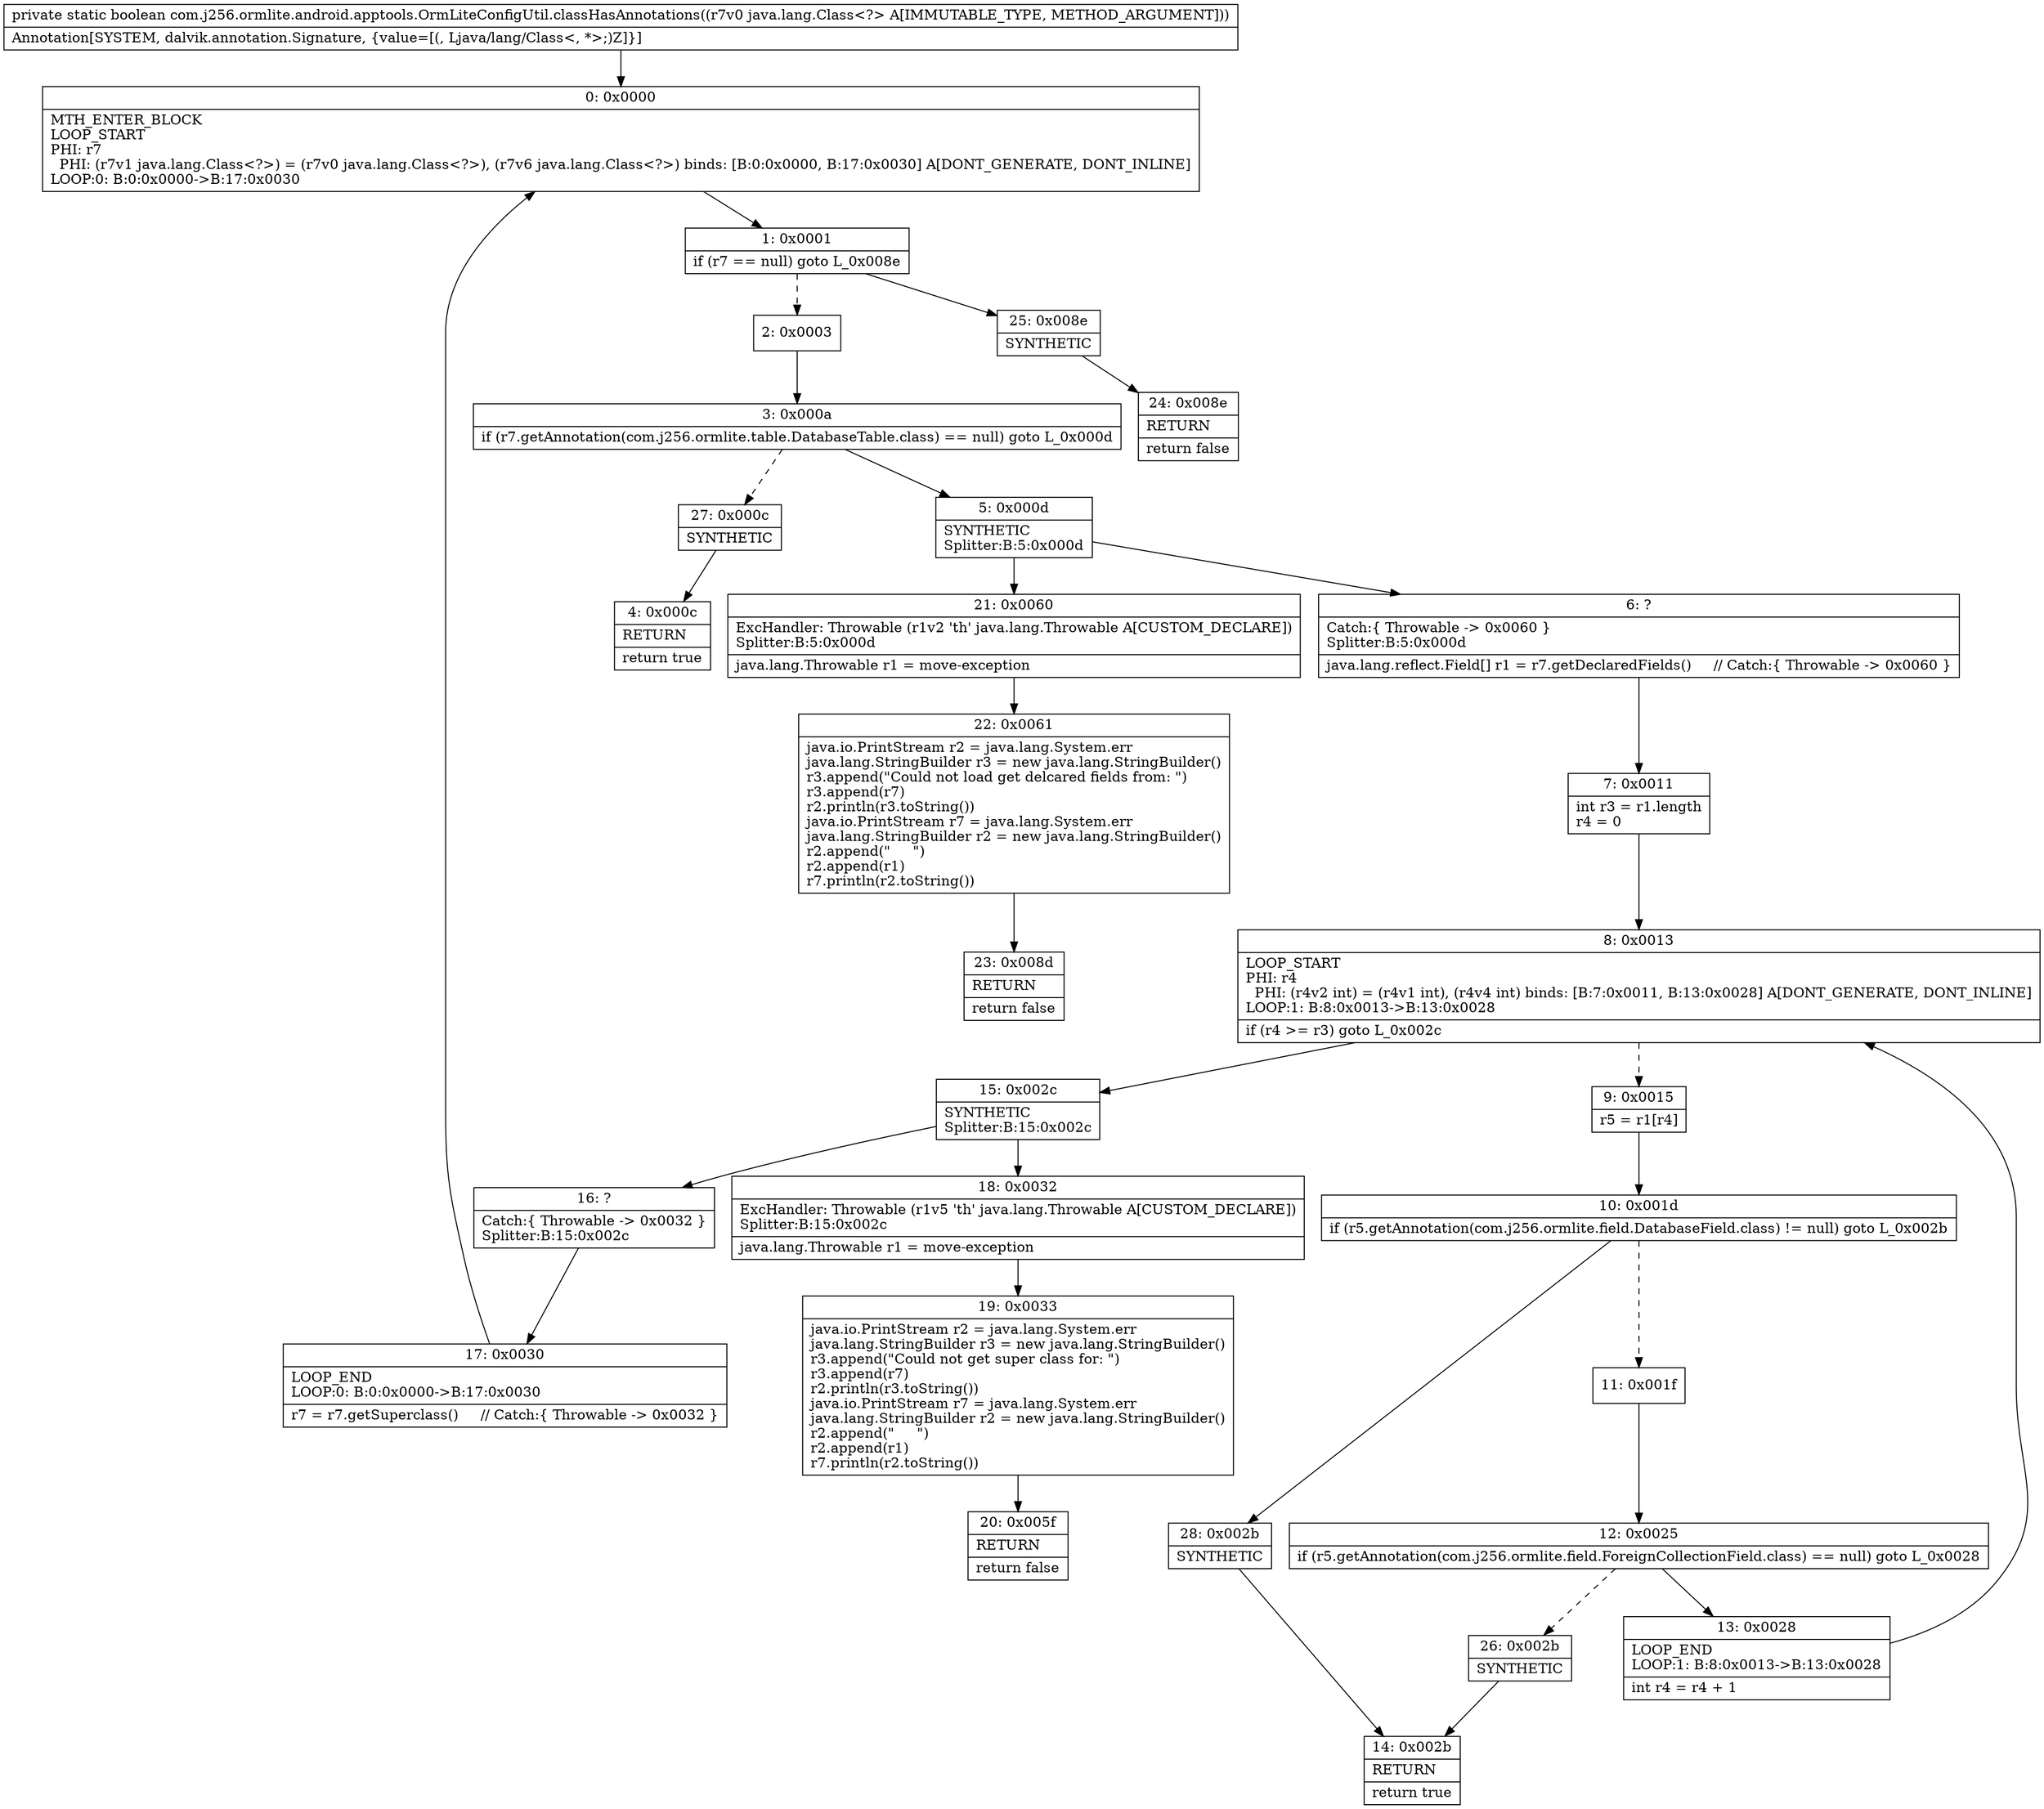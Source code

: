digraph "CFG forcom.j256.ormlite.android.apptools.OrmLiteConfigUtil.classHasAnnotations(Ljava\/lang\/Class;)Z" {
Node_0 [shape=record,label="{0\:\ 0x0000|MTH_ENTER_BLOCK\lLOOP_START\lPHI: r7 \l  PHI: (r7v1 java.lang.Class\<?\>) = (r7v0 java.lang.Class\<?\>), (r7v6 java.lang.Class\<?\>) binds: [B:0:0x0000, B:17:0x0030] A[DONT_GENERATE, DONT_INLINE]\lLOOP:0: B:0:0x0000\-\>B:17:0x0030\l}"];
Node_1 [shape=record,label="{1\:\ 0x0001|if (r7 == null) goto L_0x008e\l}"];
Node_2 [shape=record,label="{2\:\ 0x0003}"];
Node_3 [shape=record,label="{3\:\ 0x000a|if (r7.getAnnotation(com.j256.ormlite.table.DatabaseTable.class) == null) goto L_0x000d\l}"];
Node_4 [shape=record,label="{4\:\ 0x000c|RETURN\l|return true\l}"];
Node_5 [shape=record,label="{5\:\ 0x000d|SYNTHETIC\lSplitter:B:5:0x000d\l}"];
Node_6 [shape=record,label="{6\:\ ?|Catch:\{ Throwable \-\> 0x0060 \}\lSplitter:B:5:0x000d\l|java.lang.reflect.Field[] r1 = r7.getDeclaredFields()     \/\/ Catch:\{ Throwable \-\> 0x0060 \}\l}"];
Node_7 [shape=record,label="{7\:\ 0x0011|int r3 = r1.length\lr4 = 0\l}"];
Node_8 [shape=record,label="{8\:\ 0x0013|LOOP_START\lPHI: r4 \l  PHI: (r4v2 int) = (r4v1 int), (r4v4 int) binds: [B:7:0x0011, B:13:0x0028] A[DONT_GENERATE, DONT_INLINE]\lLOOP:1: B:8:0x0013\-\>B:13:0x0028\l|if (r4 \>= r3) goto L_0x002c\l}"];
Node_9 [shape=record,label="{9\:\ 0x0015|r5 = r1[r4]\l}"];
Node_10 [shape=record,label="{10\:\ 0x001d|if (r5.getAnnotation(com.j256.ormlite.field.DatabaseField.class) != null) goto L_0x002b\l}"];
Node_11 [shape=record,label="{11\:\ 0x001f}"];
Node_12 [shape=record,label="{12\:\ 0x0025|if (r5.getAnnotation(com.j256.ormlite.field.ForeignCollectionField.class) == null) goto L_0x0028\l}"];
Node_13 [shape=record,label="{13\:\ 0x0028|LOOP_END\lLOOP:1: B:8:0x0013\-\>B:13:0x0028\l|int r4 = r4 + 1\l}"];
Node_14 [shape=record,label="{14\:\ 0x002b|RETURN\l|return true\l}"];
Node_15 [shape=record,label="{15\:\ 0x002c|SYNTHETIC\lSplitter:B:15:0x002c\l}"];
Node_16 [shape=record,label="{16\:\ ?|Catch:\{ Throwable \-\> 0x0032 \}\lSplitter:B:15:0x002c\l}"];
Node_17 [shape=record,label="{17\:\ 0x0030|LOOP_END\lLOOP:0: B:0:0x0000\-\>B:17:0x0030\l|r7 = r7.getSuperclass()     \/\/ Catch:\{ Throwable \-\> 0x0032 \}\l}"];
Node_18 [shape=record,label="{18\:\ 0x0032|ExcHandler: Throwable (r1v5 'th' java.lang.Throwable A[CUSTOM_DECLARE])\lSplitter:B:15:0x002c\l|java.lang.Throwable r1 = move\-exception\l}"];
Node_19 [shape=record,label="{19\:\ 0x0033|java.io.PrintStream r2 = java.lang.System.err\ljava.lang.StringBuilder r3 = new java.lang.StringBuilder()\lr3.append(\"Could not get super class for: \")\lr3.append(r7)\lr2.println(r3.toString())\ljava.io.PrintStream r7 = java.lang.System.err\ljava.lang.StringBuilder r2 = new java.lang.StringBuilder()\lr2.append(\"     \")\lr2.append(r1)\lr7.println(r2.toString())\l}"];
Node_20 [shape=record,label="{20\:\ 0x005f|RETURN\l|return false\l}"];
Node_21 [shape=record,label="{21\:\ 0x0060|ExcHandler: Throwable (r1v2 'th' java.lang.Throwable A[CUSTOM_DECLARE])\lSplitter:B:5:0x000d\l|java.lang.Throwable r1 = move\-exception\l}"];
Node_22 [shape=record,label="{22\:\ 0x0061|java.io.PrintStream r2 = java.lang.System.err\ljava.lang.StringBuilder r3 = new java.lang.StringBuilder()\lr3.append(\"Could not load get delcared fields from: \")\lr3.append(r7)\lr2.println(r3.toString())\ljava.io.PrintStream r7 = java.lang.System.err\ljava.lang.StringBuilder r2 = new java.lang.StringBuilder()\lr2.append(\"     \")\lr2.append(r1)\lr7.println(r2.toString())\l}"];
Node_23 [shape=record,label="{23\:\ 0x008d|RETURN\l|return false\l}"];
Node_24 [shape=record,label="{24\:\ 0x008e|RETURN\l|return false\l}"];
Node_25 [shape=record,label="{25\:\ 0x008e|SYNTHETIC\l}"];
Node_26 [shape=record,label="{26\:\ 0x002b|SYNTHETIC\l}"];
Node_27 [shape=record,label="{27\:\ 0x000c|SYNTHETIC\l}"];
Node_28 [shape=record,label="{28\:\ 0x002b|SYNTHETIC\l}"];
MethodNode[shape=record,label="{private static boolean com.j256.ormlite.android.apptools.OrmLiteConfigUtil.classHasAnnotations((r7v0 java.lang.Class\<?\> A[IMMUTABLE_TYPE, METHOD_ARGUMENT]))  | Annotation[SYSTEM, dalvik.annotation.Signature, \{value=[(, Ljava\/lang\/Class\<, *\>;)Z]\}]\l}"];
MethodNode -> Node_0;
Node_0 -> Node_1;
Node_1 -> Node_2[style=dashed];
Node_1 -> Node_25;
Node_2 -> Node_3;
Node_3 -> Node_5;
Node_3 -> Node_27[style=dashed];
Node_5 -> Node_6;
Node_5 -> Node_21;
Node_6 -> Node_7;
Node_7 -> Node_8;
Node_8 -> Node_9[style=dashed];
Node_8 -> Node_15;
Node_9 -> Node_10;
Node_10 -> Node_11[style=dashed];
Node_10 -> Node_28;
Node_11 -> Node_12;
Node_12 -> Node_13;
Node_12 -> Node_26[style=dashed];
Node_13 -> Node_8;
Node_15 -> Node_16;
Node_15 -> Node_18;
Node_16 -> Node_17;
Node_17 -> Node_0;
Node_18 -> Node_19;
Node_19 -> Node_20;
Node_21 -> Node_22;
Node_22 -> Node_23;
Node_25 -> Node_24;
Node_26 -> Node_14;
Node_27 -> Node_4;
Node_28 -> Node_14;
}

